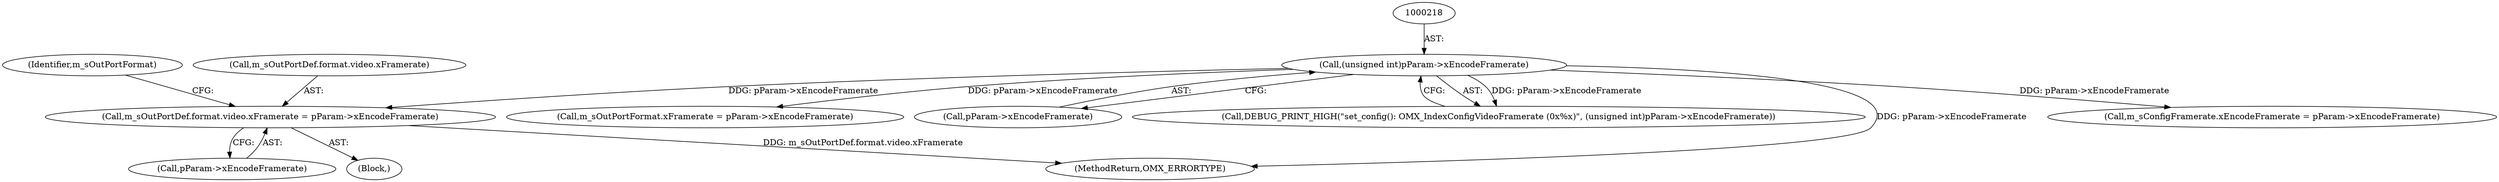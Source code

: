 digraph "0_Android_560ccdb509a7b86186fac0fce1b25bd9a3e6a6e8_6@pointer" {
"1000247" [label="(Call,m_sOutPortDef.format.video.xFramerate = pParam->xEncodeFramerate)"];
"1000217" [label="(Call,(unsigned int)pParam->xEncodeFramerate)"];
"1000260" [label="(Identifier,m_sOutPortFormat)"];
"1000982" [label="(MethodReturn,OMX_ERRORTYPE)"];
"1000255" [label="(Call,pParam->xEncodeFramerate)"];
"1000228" [label="(Block,)"];
"1000240" [label="(Call,m_sConfigFramerate.xEncodeFramerate = pParam->xEncodeFramerate)"];
"1000258" [label="(Call,m_sOutPortFormat.xFramerate = pParam->xEncodeFramerate)"];
"1000248" [label="(Call,m_sOutPortDef.format.video.xFramerate)"];
"1000219" [label="(Call,pParam->xEncodeFramerate)"];
"1000247" [label="(Call,m_sOutPortDef.format.video.xFramerate = pParam->xEncodeFramerate)"];
"1000215" [label="(Call,DEBUG_PRINT_HIGH(\"set_config(): OMX_IndexConfigVideoFramerate (0x%x)\", (unsigned int)pParam->xEncodeFramerate))"];
"1000217" [label="(Call,(unsigned int)pParam->xEncodeFramerate)"];
"1000247" -> "1000228"  [label="AST: "];
"1000247" -> "1000255"  [label="CFG: "];
"1000248" -> "1000247"  [label="AST: "];
"1000255" -> "1000247"  [label="AST: "];
"1000260" -> "1000247"  [label="CFG: "];
"1000247" -> "1000982"  [label="DDG: m_sOutPortDef.format.video.xFramerate"];
"1000217" -> "1000247"  [label="DDG: pParam->xEncodeFramerate"];
"1000217" -> "1000215"  [label="AST: "];
"1000217" -> "1000219"  [label="CFG: "];
"1000218" -> "1000217"  [label="AST: "];
"1000219" -> "1000217"  [label="AST: "];
"1000215" -> "1000217"  [label="CFG: "];
"1000217" -> "1000982"  [label="DDG: pParam->xEncodeFramerate"];
"1000217" -> "1000215"  [label="DDG: pParam->xEncodeFramerate"];
"1000217" -> "1000240"  [label="DDG: pParam->xEncodeFramerate"];
"1000217" -> "1000258"  [label="DDG: pParam->xEncodeFramerate"];
}

